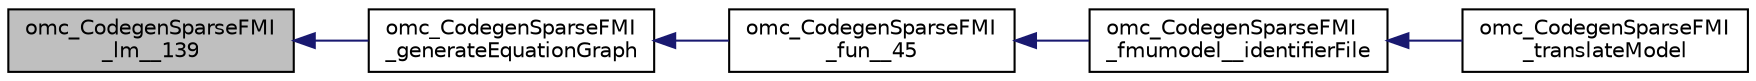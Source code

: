 digraph "omc_CodegenSparseFMI_lm__139"
{
  edge [fontname="Helvetica",fontsize="10",labelfontname="Helvetica",labelfontsize="10"];
  node [fontname="Helvetica",fontsize="10",shape=record];
  rankdir="LR";
  Node175280 [label="omc_CodegenSparseFMI\l_lm__139",height=0.2,width=0.4,color="black", fillcolor="grey75", style="filled", fontcolor="black"];
  Node175280 -> Node175281 [dir="back",color="midnightblue",fontsize="10",style="solid",fontname="Helvetica"];
  Node175281 [label="omc_CodegenSparseFMI\l_generateEquationGraph",height=0.2,width=0.4,color="black", fillcolor="white", style="filled",URL="$da/d88/_codegen_sparse_f_m_i_8h.html#ae7c5db81140159798336e769c224a818"];
  Node175281 -> Node175282 [dir="back",color="midnightblue",fontsize="10",style="solid",fontname="Helvetica"];
  Node175282 [label="omc_CodegenSparseFMI\l_fun__45",height=0.2,width=0.4,color="black", fillcolor="white", style="filled",URL="$d1/d2e/_codegen_sparse_f_m_i_8c.html#a33c397eee4567dbaf5269d88f9ea50f2"];
  Node175282 -> Node175283 [dir="back",color="midnightblue",fontsize="10",style="solid",fontname="Helvetica"];
  Node175283 [label="omc_CodegenSparseFMI\l_fmumodel__identifierFile",height=0.2,width=0.4,color="black", fillcolor="white", style="filled",URL="$da/d88/_codegen_sparse_f_m_i_8h.html#a0d704247081fbb1f268bdd5ae5d7f3f3"];
  Node175283 -> Node175284 [dir="back",color="midnightblue",fontsize="10",style="solid",fontname="Helvetica"];
  Node175284 [label="omc_CodegenSparseFMI\l_translateModel",height=0.2,width=0.4,color="black", fillcolor="white", style="filled",URL="$da/d88/_codegen_sparse_f_m_i_8h.html#a6e115544fcae7968ab9fa00a0ea17b1d"];
}
